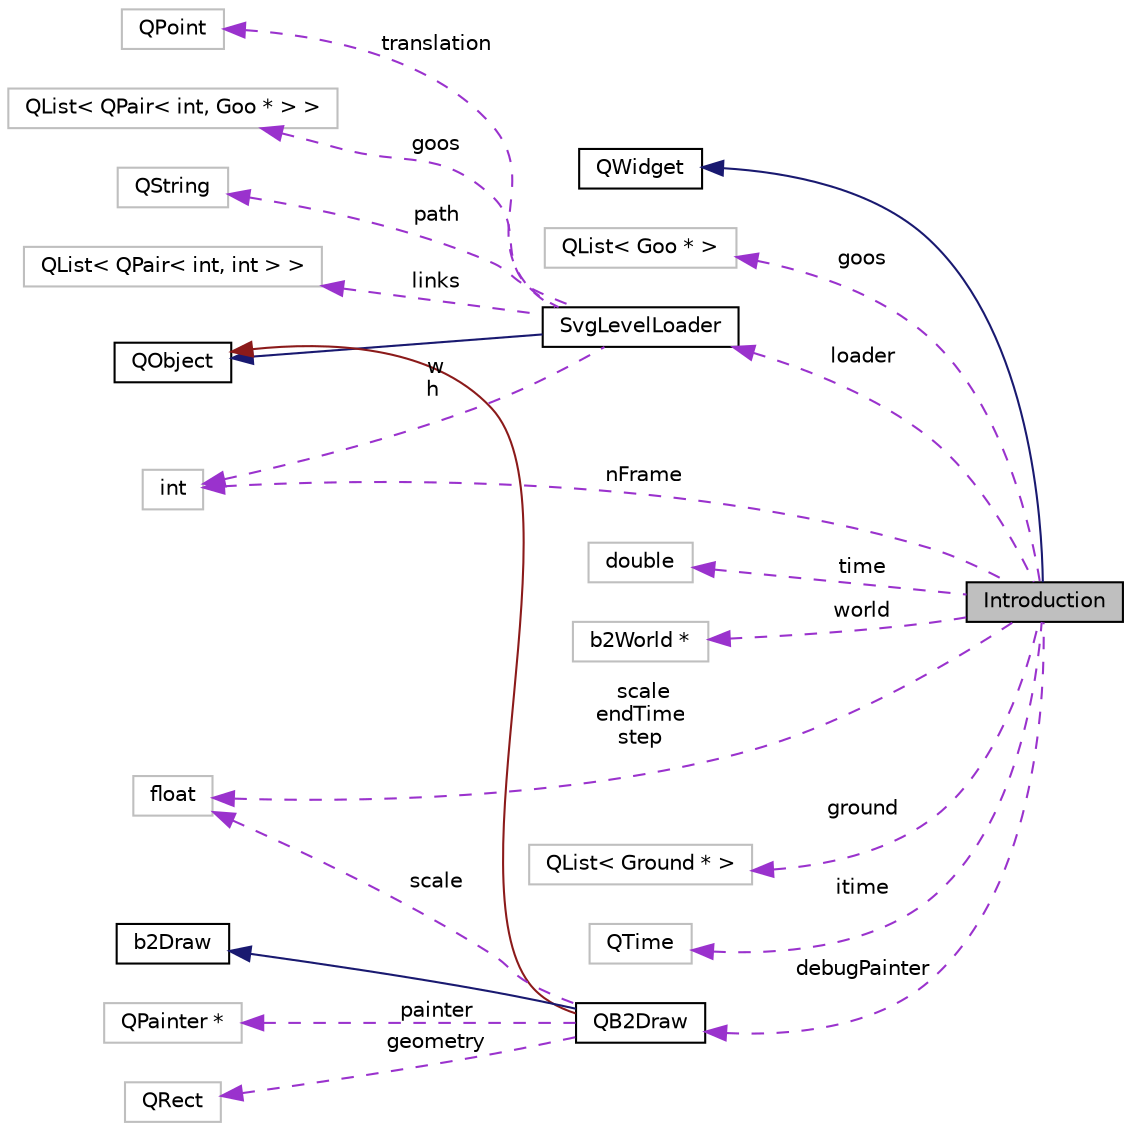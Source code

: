 digraph G
{
  edge [fontname="Helvetica",fontsize="10",labelfontname="Helvetica",labelfontsize="10"];
  node [fontname="Helvetica",fontsize="10",shape=record];
  rankdir="LR";
  Node1 [label="Introduction",height=0.2,width=0.4,color="black", fillcolor="grey75", style="filled" fontcolor="black"];
  Node2 -> Node1 [dir="back",color="midnightblue",fontsize="10",style="solid",fontname="Helvetica"];
  Node2 [label="QWidget",height=0.2,width=0.4,color="black", fillcolor="white", style="filled",URL="$classQWidget.html"];
  Node3 -> Node1 [dir="back",color="darkorchid3",fontsize="10",style="dashed",label=" goos" ,fontname="Helvetica"];
  Node3 [label="QList\< Goo * \>",height=0.2,width=0.4,color="grey75", fillcolor="white", style="filled"];
  Node4 -> Node1 [dir="back",color="darkorchid3",fontsize="10",style="dashed",label=" loader" ,fontname="Helvetica"];
  Node4 [label="SvgLevelLoader",height=0.2,width=0.4,color="black", fillcolor="white", style="filled",URL="$classSvgLevelLoader.html"];
  Node5 -> Node4 [dir="back",color="midnightblue",fontsize="10",style="solid",fontname="Helvetica"];
  Node5 [label="QObject",height=0.2,width=0.4,color="black", fillcolor="white", style="filled",URL="$classQObject.html"];
  Node6 -> Node4 [dir="back",color="darkorchid3",fontsize="10",style="dashed",label=" goos" ,fontname="Helvetica"];
  Node6 [label="QList\< QPair\< int, Goo * \> \>",height=0.2,width=0.4,color="grey75", fillcolor="white", style="filled"];
  Node7 -> Node4 [dir="back",color="darkorchid3",fontsize="10",style="dashed",label=" path" ,fontname="Helvetica"];
  Node7 [label="QString",height=0.2,width=0.4,color="grey75", fillcolor="white", style="filled"];
  Node8 -> Node4 [dir="back",color="darkorchid3",fontsize="10",style="dashed",label=" w\nh" ,fontname="Helvetica"];
  Node8 [label="int",height=0.2,width=0.4,color="grey75", fillcolor="white", style="filled"];
  Node9 -> Node4 [dir="back",color="darkorchid3",fontsize="10",style="dashed",label=" links" ,fontname="Helvetica"];
  Node9 [label="QList\< QPair\< int, int \> \>",height=0.2,width=0.4,color="grey75", fillcolor="white", style="filled"];
  Node10 -> Node4 [dir="back",color="darkorchid3",fontsize="10",style="dashed",label=" translation" ,fontname="Helvetica"];
  Node10 [label="QPoint",height=0.2,width=0.4,color="grey75", fillcolor="white", style="filled"];
  Node11 -> Node1 [dir="back",color="darkorchid3",fontsize="10",style="dashed",label=" time" ,fontname="Helvetica"];
  Node11 [label="double",height=0.2,width=0.4,color="grey75", fillcolor="white", style="filled"];
  Node12 -> Node1 [dir="back",color="darkorchid3",fontsize="10",style="dashed",label=" world" ,fontname="Helvetica"];
  Node12 [label="b2World *",height=0.2,width=0.4,color="grey75", fillcolor="white", style="filled"];
  Node13 -> Node1 [dir="back",color="darkorchid3",fontsize="10",style="dashed",label=" scale\nendTime\nstep" ,fontname="Helvetica"];
  Node13 [label="float",height=0.2,width=0.4,color="grey75", fillcolor="white", style="filled"];
  Node14 -> Node1 [dir="back",color="darkorchid3",fontsize="10",style="dashed",label=" ground" ,fontname="Helvetica"];
  Node14 [label="QList\< Ground * \>",height=0.2,width=0.4,color="grey75", fillcolor="white", style="filled"];
  Node8 -> Node1 [dir="back",color="darkorchid3",fontsize="10",style="dashed",label=" nFrame" ,fontname="Helvetica"];
  Node15 -> Node1 [dir="back",color="darkorchid3",fontsize="10",style="dashed",label=" itime" ,fontname="Helvetica"];
  Node15 [label="QTime",height=0.2,width=0.4,color="grey75", fillcolor="white", style="filled"];
  Node16 -> Node1 [dir="back",color="darkorchid3",fontsize="10",style="dashed",label=" debugPainter" ,fontname="Helvetica"];
  Node16 [label="QB2Draw",height=0.2,width=0.4,color="black", fillcolor="white", style="filled",URL="$classQB2Draw.html"];
  Node17 -> Node16 [dir="back",color="midnightblue",fontsize="10",style="solid",fontname="Helvetica"];
  Node17 [label="b2Draw",height=0.2,width=0.4,color="black", fillcolor="white", style="filled",URL="$classb2Draw.html"];
  Node5 -> Node16 [dir="back",color="firebrick4",fontsize="10",style="solid",fontname="Helvetica"];
  Node18 -> Node16 [dir="back",color="darkorchid3",fontsize="10",style="dashed",label=" painter" ,fontname="Helvetica"];
  Node18 [label="QPainter *",height=0.2,width=0.4,color="grey75", fillcolor="white", style="filled"];
  Node13 -> Node16 [dir="back",color="darkorchid3",fontsize="10",style="dashed",label=" scale" ,fontname="Helvetica"];
  Node19 -> Node16 [dir="back",color="darkorchid3",fontsize="10",style="dashed",label=" geometry" ,fontname="Helvetica"];
  Node19 [label="QRect",height=0.2,width=0.4,color="grey75", fillcolor="white", style="filled"];
}
